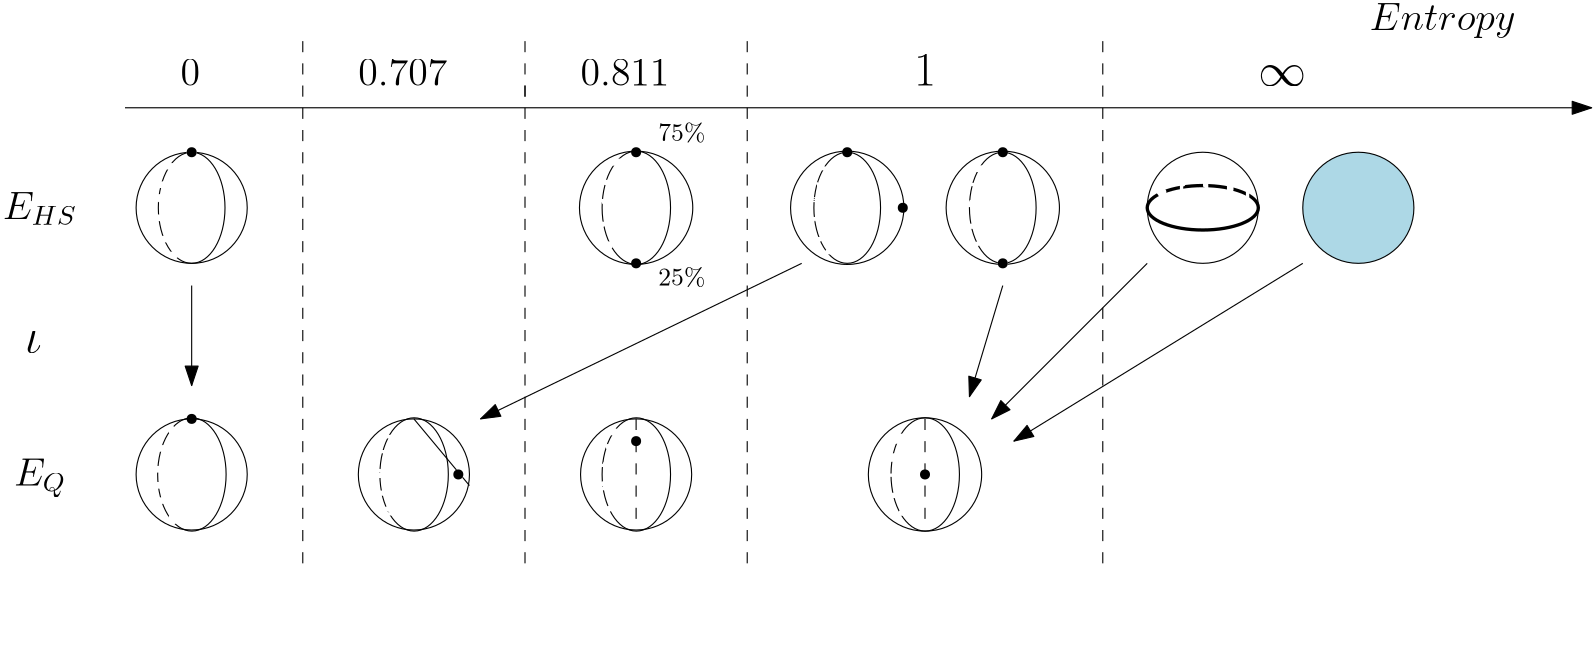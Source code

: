 <?xml version="1.0"?>
<!DOCTYPE ipe SYSTEM "ipe.dtd">
<ipe version="70206" creator="Ipe 7.2.7">
<info created="D:20211220111421" modified="D:20211220115707"/>
<ipestyle name="basic">
<symbol name="arrow/arc(spx)">
<path stroke="sym-stroke" fill="sym-stroke" pen="sym-pen">
0 0 m
-1 0.333 l
-1 -0.333 l
h
</path>
</symbol>
<symbol name="arrow/farc(spx)">
<path stroke="sym-stroke" fill="white" pen="sym-pen">
0 0 m
-1 0.333 l
-1 -0.333 l
h
</path>
</symbol>
<symbol name="arrow/ptarc(spx)">
<path stroke="sym-stroke" fill="sym-stroke" pen="sym-pen">
0 0 m
-1 0.333 l
-0.8 0 l
-1 -0.333 l
h
</path>
</symbol>
<symbol name="arrow/fptarc(spx)">
<path stroke="sym-stroke" fill="white" pen="sym-pen">
0 0 m
-1 0.333 l
-0.8 0 l
-1 -0.333 l
h
</path>
</symbol>
<symbol name="mark/circle(sx)" transformations="translations">
<path fill="sym-stroke">
0.6 0 0 0.6 0 0 e
0.4 0 0 0.4 0 0 e
</path>
</symbol>
<symbol name="mark/disk(sx)" transformations="translations">
<path fill="sym-stroke">
0.6 0 0 0.6 0 0 e
</path>
</symbol>
<symbol name="mark/fdisk(sfx)" transformations="translations">
<group>
<path fill="sym-fill">
0.5 0 0 0.5 0 0 e
</path>
<path fill="sym-stroke" fillrule="eofill">
0.6 0 0 0.6 0 0 e
0.4 0 0 0.4 0 0 e
</path>
</group>
</symbol>
<symbol name="mark/box(sx)" transformations="translations">
<path fill="sym-stroke" fillrule="eofill">
-0.6 -0.6 m
0.6 -0.6 l
0.6 0.6 l
-0.6 0.6 l
h
-0.4 -0.4 m
0.4 -0.4 l
0.4 0.4 l
-0.4 0.4 l
h
</path>
</symbol>
<symbol name="mark/square(sx)" transformations="translations">
<path fill="sym-stroke">
-0.6 -0.6 m
0.6 -0.6 l
0.6 0.6 l
-0.6 0.6 l
h
</path>
</symbol>
<symbol name="mark/fsquare(sfx)" transformations="translations">
<group>
<path fill="sym-fill">
-0.5 -0.5 m
0.5 -0.5 l
0.5 0.5 l
-0.5 0.5 l
h
</path>
<path fill="sym-stroke" fillrule="eofill">
-0.6 -0.6 m
0.6 -0.6 l
0.6 0.6 l
-0.6 0.6 l
h
-0.4 -0.4 m
0.4 -0.4 l
0.4 0.4 l
-0.4 0.4 l
h
</path>
</group>
</symbol>
<symbol name="mark/cross(sx)" transformations="translations">
<group>
<path fill="sym-stroke">
-0.43 -0.57 m
0.57 0.43 l
0.43 0.57 l
-0.57 -0.43 l
h
</path>
<path fill="sym-stroke">
-0.43 0.57 m
0.57 -0.43 l
0.43 -0.57 l
-0.57 0.43 l
h
</path>
</group>
</symbol>
<symbol name="arrow/fnormal(spx)">
<path stroke="sym-stroke" fill="white" pen="sym-pen">
0 0 m
-1 0.333 l
-1 -0.333 l
h
</path>
</symbol>
<symbol name="arrow/pointed(spx)">
<path stroke="sym-stroke" fill="sym-stroke" pen="sym-pen">
0 0 m
-1 0.333 l
-0.8 0 l
-1 -0.333 l
h
</path>
</symbol>
<symbol name="arrow/fpointed(spx)">
<path stroke="sym-stroke" fill="white" pen="sym-pen">
0 0 m
-1 0.333 l
-0.8 0 l
-1 -0.333 l
h
</path>
</symbol>
<symbol name="arrow/linear(spx)">
<path stroke="sym-stroke" pen="sym-pen">
-1 0.333 m
0 0 l
-1 -0.333 l
</path>
</symbol>
<symbol name="arrow/fdouble(spx)">
<path stroke="sym-stroke" fill="white" pen="sym-pen">
0 0 m
-1 0.333 l
-1 -0.333 l
h
-1 0 m
-2 0.333 l
-2 -0.333 l
h
</path>
</symbol>
<symbol name="arrow/double(spx)">
<path stroke="sym-stroke" fill="sym-stroke" pen="sym-pen">
0 0 m
-1 0.333 l
-1 -0.333 l
h
-1 0 m
-2 0.333 l
-2 -0.333 l
h
</path>
</symbol>
<pen name="heavier" value="0.8"/>
<pen name="fat" value="1.2"/>
<pen name="ultrafat" value="2"/>
<symbolsize name="large" value="5"/>
<symbolsize name="small" value="2"/>
<symbolsize name="tiny" value="1.1"/>
<arrowsize name="large" value="10"/>
<arrowsize name="small" value="5"/>
<arrowsize name="tiny" value="3"/>
<color name="red" value="1 0 0"/>
<color name="green" value="0 1 0"/>
<color name="blue" value="0 0 1"/>
<color name="yellow" value="1 1 0"/>
<color name="orange" value="1 0.647 0"/>
<color name="gold" value="1 0.843 0"/>
<color name="purple" value="0.627 0.125 0.941"/>
<color name="gray" value="0.745"/>
<color name="brown" value="0.647 0.165 0.165"/>
<color name="navy" value="0 0 0.502"/>
<color name="pink" value="1 0.753 0.796"/>
<color name="seagreen" value="0.18 0.545 0.341"/>
<color name="turquoise" value="0.251 0.878 0.816"/>
<color name="violet" value="0.933 0.51 0.933"/>
<color name="darkblue" value="0 0 0.545"/>
<color name="darkcyan" value="0 0.545 0.545"/>
<color name="darkgray" value="0.663"/>
<color name="darkgreen" value="0 0.392 0"/>
<color name="darkmagenta" value="0.545 0 0.545"/>
<color name="darkorange" value="1 0.549 0"/>
<color name="darkred" value="0.545 0 0"/>
<color name="lightblue" value="0.678 0.847 0.902"/>
<color name="lightcyan" value="0.878 1 1"/>
<color name="lightgray" value="0.827"/>
<color name="lightgreen" value="0.565 0.933 0.565"/>
<color name="lightyellow" value="1 1 0.878"/>
<dashstyle name="dashed" value="[4] 0"/>
<dashstyle name="dotted" value="[1 3] 0"/>
<dashstyle name="dash dotted" value="[4 2 1 2] 0"/>
<dashstyle name="dash dot dotted" value="[4 2 1 2 1 2] 0"/>
<textsize name="large" value="\large"/>
<textsize name="Large" value="\Large"/>
<textsize name="LARGE" value="\LARGE"/>
<textsize name="huge" value="\huge"/>
<textsize name="Huge" value="\Huge"/>
<textsize name="small" value="\small"/>
<textsize name="footnote" value="\footnotesize"/>
<textsize name="tiny" value="\tiny"/>
<textstyle name="center" begin="\begin{center}" end="\end{center}"/>
<textstyle name="itemize" begin="\begin{itemize}" end="\end{itemize}"/>
<textstyle name="item" begin="\begin{itemize}\item{}" end="\end{itemize}"/>
<gridsize name="4 pts" value="4"/>
<gridsize name="8 pts (~3 mm)" value="8"/>
<gridsize name="16 pts (~6 mm)" value="16"/>
<gridsize name="32 pts (~12 mm)" value="32"/>
<gridsize name="10 pts (~3.5 mm)" value="10"/>
<gridsize name="20 pts (~7 mm)" value="20"/>
<gridsize name="14 pts (~5 mm)" value="14"/>
<gridsize name="28 pts (~10 mm)" value="28"/>
<gridsize name="56 pts (~20 mm)" value="56"/>
<anglesize name="90 deg" value="90"/>
<anglesize name="60 deg" value="60"/>
<anglesize name="45 deg" value="45"/>
<anglesize name="30 deg" value="30"/>
<anglesize name="22.5 deg" value="22.5"/>
<opacity name="10%" value="0.1"/>
<opacity name="30%" value="0.3"/>
<opacity name="50%" value="0.5"/>
<opacity name="75%" value="0.75"/>
<tiling name="falling" angle="-60" step="4" width="1"/>
<tiling name="rising" angle="30" step="4" width="1"/>
</ipestyle>
<page>
<layer name="alpha"/>
<view layers="alpha" active="alpha"/>
<path layer="alpha" matrix="1 0 0 1 8 -44" stroke="black">
20 0 0 20 64 800 e
</path>
<path matrix="1 0 0 1 16 -24" stroke="black" arrow="normal/normal">
32 816 m
560 816 l
</path>
<path matrix="1 0 0 1 8 -12" stroke="black">
20 0 0 20 64 672 e
</path>
<text matrix="1 0 0 1 -4 -32" transformations="translations" pos="16 736" stroke="black" type="label" width="5.958" height="7.412" depth="0" valign="baseline" size="LARGE" style="math">\iota</text>
<text matrix="1 0 0 1 -8 -32" transformations="translations" pos="16 688" stroke="black" type="label" width="18.773" height="9.802" depth="4.09" valign="baseline" size="Large" style="math">E_Q</text>
<text matrix="1 0 0 1 -12 -32" transformations="translations" pos="16 784" stroke="black" type="label" width="26.671" height="9.805" depth="2.15" valign="baseline" size="Large" style="math">E_{HS}</text>
<path matrix="1 0 0 1 16 -32" stroke="black" dash="dashed">
96 832 m
96 656 l
</path>
<path matrix="1 0 0 1 8 0" stroke="black" arrow="normal/normal">
64 728 m
64 692 l
</path>
<text matrix="1 0 0 1 8 8" transformations="translations" pos="60 792" stroke="black" type="label" width="7.024" height="9.245" depth="0" valign="baseline" size="Large">0</text>
<text matrix="1 0 0 1 16 20" transformations="translations" pos="480 800" stroke="black" type="label" width="52.585" height="9.803" depth="2.79" valign="baseline" size="Large" style="math">Entropy</text>
<path matrix="1 0 0 1 24 -92" stroke="black">
20 0 0 20 128 752 e
</path>
<path matrix="1 0 0 1 32 0" stroke="black" dash="dashed">
160 800 m
160 624 l
</path>
<text matrix="1 0 0 1 16 8" transformations="translations" pos="116 792" stroke="black" type="label" width="31.996" height="9.245" depth="0" valign="baseline" size="Large">0.707</text>
<path matrix="1 0 0 1 24 -12" stroke="black">
20 0 0 20 208 672 e
</path>
<path matrix="1 0 0 1 40 4" stroke="black">
20.3961 0 0 20.3961 192 752 e
</path>
<path matrix="1 0 0 1 48 0" stroke="black" dash="dashed">
224 800 m
224 624 l
</path>
<text matrix="1 0 0 1 36 12" transformations="translations" pos="176 788" stroke="black" type="label" width="31.996" height="9.245" depth="0" valign="baseline" size="Large">0.811</text>
<path matrix="1 0 0 1 -44 4" stroke="black">
20.3961 0 0 20.3961 352 752 e
</path>
<path matrix="1 0 0 1 -68 0" stroke="black">
20.3961 0 0 20.3961 432 756 e
</path>
<path matrix="1 0 0 1 -32 0" stroke="black" dash="dashed">
432 800 m
432 624 l
</path>
<path matrix="1 0 0 1 -8 4" stroke="black">
20.3961 0 0 20.3961 344 656 e
</path>
<path matrix="1 0 0 1 -12 4" stroke="black">
20 0 0 20 448 752 e
</path>
<path matrix="1 0 0 1 -20 0" stroke="black" fill="lightblue">
20 0 0 20 512 756 e
</path>
<text matrix="1 0 0 1 -4 12" transformations="translations" pos="336 788" stroke="black" type="label" width="7.895" height="11.097" depth="0" valign="baseline" size="LARGE">1</text>
<text matrix="1 0 0 1 0 8" transformations="translations" pos="456 792" stroke="black" type="label" width="17.215" height="7.412" depth="0" valign="baseline" size="LARGE" style="math">\infty</text>
<path stroke="black" arrow="normal/normal">
364 728 m
352 688 l
</path>
<path matrix="0.903226 0 0 1.16667 17.0323 -113.333" stroke="black" arrow="normal/normal">
304 728 m
176 680 l
</path>
<path stroke="black" arrow="normal/normal">
416 736 m
360 680 l
</path>
<path stroke="black" arrow="normal/normal">
472 736 m
368 672 l
</path>
<path matrix="0 0.4 -1 0 1060 576.8" stroke="black" pen="fat">
20 0 0 20 448 624 e
</path>
<path stroke="white" pen="2.4" cap="1" join="1">
420.298 763.587 m
420.298 762.459 l
420.992 762.459 l
420.992 761.765 l
421.686 761.765 l
421.686 761.071 l
421.02 761.071 l
421.02 761.736 l
420.558 761.736 l
420.558 762.43 l
</path>
<path stroke="white" pen="fat" cap="1" join="1">
428.362 766.047 m
428.362 762.719 l
428.362 766.767 l
429.056 766.767 l
429.056 767.461 l
429.056 764.308 l
</path>
<path stroke="white" pen="fat" cap="1" join="1">
437.381 765.03 m
437.381 766.361 l
437.381 761.128 l
437.381 767.978 l
437.381 766.39 l
436.687 766.39 l
436.687 763.902 l
436.687 764.568 l
</path>
<path stroke="white" pen="fat" cap="1" join="1">
445.997 763.902 m
445.997 762.542 l
445.303 761.848 l
445.303 760.462 l
445.303 765.121 l
445.303 762.459 l
445.997 762.459 l
445.997 763.125 l
446.46 763.125 l
446.46 765.15 l
446.46 762.488 l
</path>
<path stroke="white" pen="fat" cap="1" join="1">
452.127 760.813 m
452.127 762.144 l
452.127 760.148 l
452.127 762.81 l
452.127 759.482 l
</path>
<path matrix="0.603922 0 0 1 84.8469 68" stroke="black">
20.3961 0 0 20.3961 416 592 e
</path>
<path stroke="black" dash="dashed">
336 680 m
336 640 l
</path>
<path stroke="white" pen="fat" cap="1" join="1">
325.136 671.629 m
328.464 671.629 l
328.464 674.088 l
325.773 674.088 l
325.773 672.757 l
326.901 672.757 l
326.901 674.088 l
</path>
<path stroke="white" pen="2.4" cap="1" join="1">
323.951 666.432 m
325.282 666.432 l
325.282 665.766 l
323.693 665.766 l
324.359 665.766 l
</path>
<path stroke="white" pen="fat" cap="1" join="1">
321.465 659.727 m
326.124 659.727 l
323.462 659.727 l
</path>
<path stroke="white" pen="fat" cap="1" join="1">
325.087 652.791 m
323.756 652.791 l
323.756 652.096 l
323.09 652.096 l
325.087 652.096 l
325.752 652.762 l
325.752 653.89 l
325.752 653.225 l
325.29 653.225 l
325.29 652.559 l
</path>
<path stroke="white" pen="fat" cap="1" join="1">
327.026 646.4 m
329.08 646.4 l
329.746 647.066 l
329.746 646.4 l
329.08 646.4 l
329.08 645.706 l
327.286 645.706 l
328.617 645.706 l
327.286 645.706 l
327.952 645.706 l
327.952 646.169 l
328.617 646.169 l
327.286 646.169 l
</path>
<use name="mark/disk(sx)" pos="336 660" size="normal" stroke="black"/>
<path matrix="0.6 0 0 1 104.8 148" stroke="black">
20 0 0 20 432 608 e
</path>
<use name="mark/disk(sx)" pos="364 776" size="normal" stroke="black"/>
<use name="mark/disk(sx)" pos="364 736" size="normal" stroke="white"/>
<path stroke="white" pen="2.4" cap="1" join="1">
354.031 770.09 m
357.358 770.09 l
354.639 770.09 l
</path>
<path stroke="white" pen="fat" cap="1" join="1">
351.894 764.365 m
355.915 764.365 l
350.968 764.365 l
353.456 764.365 l
</path>
<path stroke="white" pen="fat" cap="1" join="1">
350.711 756.846 m
353.225 756.846 l
353.919 757.54 l
357.156 757.54 l
349.785 757.54 l
352.476 757.54 l
352.476 758.234 l
353.602 758.234 l
353.602 758.9 l
</path>
<path stroke="white" pen="fat" cap="1" join="1">
351.29 749.45 m
355.164 749.45 l
355.858 750.141 l
356.321 750.141 l
353.602 750.141 l
353.602 749.681 l
350.653 749.681 l
350.653 749.015 l
349.959 749.015 l
354.759 749.015 l
</path>
<path stroke="white" pen="fat" cap="1" join="1">
353.862 742.828 m
354.99 742.828 l
355.453 743.291 l
357.967 743.291 l
357.967 743.985 l
359.326 743.985 l
359.326 744.65 l
359.992 744.65 l
358.198 744.65 l
358.198 743.956 l
356.581 743.956 l
356.581 743.262 l
354.73 743.262 l
</path>
<use name="mark/disk(sx)" pos="364 736" size="normal" stroke="black"/>
<path matrix="0.6 0 0 1 87.2 164" stroke="black">
20 0 0 20 368 592 e
</path>
<use name="mark/disk(sx)" pos="308 776" size="normal" stroke="black"/>
<use name="mark/disk(sx)" pos="328 756" size="normal" stroke="black"/>
<path stroke="white" pen="0.8" cap="1" join="1">
298.225 770.532 m
300.019 770.532 l
300.685 769.866 l
300.685 769.2 l
300.019 769.2 l
300.019 769.866 l
299.094 769.866 l
299.094 770.532 l
</path>
<path stroke="white" cap="1" join="1">
296.145 765.241 m
296.811 765.241 l
296.811 764.575 l
298.142 764.575 l
298.142 763.91 l
299.299 763.91 l
299.299 763.244 l
297.302 763.244 l
297.302 765.038 l
297.302 764.373 l
</path>
<path stroke="white" cap="1" join="1">
293.946 758.908 m
299.068 758.908 l
299.068 758.242 l
295.046 758.242 l
298.836 758.242 l
296.84 758.242 l
296.84 758.936 l
295.48 758.936 l
295.48 759.602 l
298.808 759.602 l
298.808 758.936 l
296.145 758.936 l
</path>
<path stroke="white" cap="1" join="1">
295.592 751.363 m
298.745 751.363 l
299.439 752.055 l
300.797 752.055 l
300.131 752.055 l
300.131 751.363 l
293.975 751.363 l
297.848 751.363 l
296.054 751.363 l
</path>
<path stroke="white" pen="fat" cap="1" join="1">
294.978 752.104 m
298.101 752.104 l
294.69 752.104 l
298.017 752.104 l
</path>
<path stroke="white" pen="fat" cap="1" join="1">
298.192 744.882 m
297.526 744.882 l
301.317 744.882 l
297.269 744.882 l
302.676 744.882 l
298.137 744.882 l
298.137 744.419 l
297.471 744.419 l
297.471 743.753 l
</path>
<path stroke="white" pen="fat" cap="1" join="1">
300.763 739.822 m
303.425 739.822 l
299.32 739.822 l
300.651 739.822 l
300.651 740.285 l
301.345 740.285 l
</path>
<path matrix="0.603922 0 0 1 65.1137 68" stroke="black">
20.3961 0 0 20.3961 144 592 e
</path>
<path stroke="black">
152 680 m
172 656 l
172 656 l
</path>
<path stroke="white" cap="1" join="1">
141.464 673.212 m
145.254 673.212 l
142.509 673.212 l
141.815 673.906 l
141.12 673.906 l
145.023 673.906 l
</path>
<path stroke="white" pen="fat" cap="1" join="1">
141.5 673.654 m
146.853 673.654 l
141.591 673.654 l
</path>
<path stroke="white" pen="fat" cap="1" join="1">
139.54 668.195 m
142.868 668.195 l
136.854 668.195 l
145.613 668.195 l
</path>
<path stroke="white" pen="fat" cap="1" join="1">
138.3 659.319 m
142.173 659.319 l
137.086 659.319 l
141.248 659.319 l
142.636 660.013 l
143.328 660.013 l
138.705 660.013 l
141.913 660.013 l
141.913 660.707 l
141.219 660.707 l
139.834 661.399 l
137.751 661.399 l
139.574 661.399 l
</path>
<path stroke="white" pen="fat" cap="1" join="1">
138.937 653.623 m
141.219 653.623 l
140.554 653.623 l
139.862 652.928 l
137.317 652.928 l
142.116 652.928 l
142.116 653.594 l
143.245 653.594 l
</path>
<path stroke="white" pen="fat" cap="1" join="1">
143.504 645.818 m
140.756 645.818 l
146.25 645.818 l
145.584 646.483 l
142.81 647.178 l
142.116 647.872 l
145.816 647.872 l
145.816 648.537 l
</path>
<use name="mark/disk(sx)" pos="168 660" size="normal" stroke="white"/>
<path matrix="0.603922 0 0 1 67.8117 180" stroke="black">
20.3961 0 0 20.3961 272 576 e
</path>
<use name="mark/disk(sx)" pos="168 660" size="normal" stroke="black"/>
<path matrix="0.603922 0 0 1 38.8234 84" stroke="black">
20.3961 0 0 20.3961 320 576 e
</path>
<path matrix="0.6 0 0 1 -148.8 164" stroke="black">
20 0 0 20 368 592 e
</path>
<path matrix="0.603922 0 0 1 -188.816 52" stroke="black">
20.3961 0 0 20.3961 432 608 e
</path>
<path stroke="black" dash="dashed">
232 680 m
232 640 l
</path>
<use name="mark/disk(sx)" pos="232 672" size="normal" stroke="black"/>
<use name="mark/disk(sx)" pos="232 776" size="normal" stroke="black"/>
<use name="mark/disk(sx)" pos="232 736" size="normal" stroke="black"/>
<text matrix="1 0 0 1 0 -4" transformations="translations" pos="240 732" stroke="black" type="label" width="16.895" height="6.733" depth="0.49" valign="baseline" size="small" style="math">25\%</text>
<text matrix="1 0 0 1 -16 4" transformations="translations" pos="256 776" stroke="black" type="label" width="16.895" height="6.733" depth="0.49" valign="baseline" size="small">75\%</text>
<path stroke="black" dash="dashed">
112 816 m
112 800 l
</path>
<path stroke="black" dash="dashed">
192 816 m
192 792 l
</path>
<path stroke="black" dash="dashed">
272 816 m
272 800 l
</path>
<path stroke="black" dash="dashed">
400 816 m
400 800 l
</path>
<path stroke="white" pen="0.8" cap="1" join="1">
221.874 771.579 m
225.664 771.579 l
223.87 771.579 l
</path>
<path stroke="white" pen="2.4" cap="1" join="1">
225.03 772.505 m
223.005 772.505 l
226.13 772.505 l
</path>
<path stroke="white" pen="fat" cap="1" join="1">
221.016 765.477 m
223.096 765.477 l
220.147 765.477 l
220.813 765.477 l
220.813 764.783 l
221.478 764.783 l
</path>
<path stroke="white" pen="fat" cap="1" join="1">
218.788 758.598 m
222.81 758.598 l
218.907 758.598 l
220.904 758.598 l
220.904 757.933 l
221.569 757.933 l
220.238 757.933 l
220.904 757.267 l
</path>
<path stroke="white" pen="fat" cap="1" join="1">
219.544 749.748 m
220.21 749.748 l
220.875 750.414 l
222.206 750.414 l
218.593 750.414 l
220.413 750.414 l
</path>
<path stroke="white" pen="fat" cap="1" join="1">
223.712 743.304 m
225.766 743.304 l
221.603 743.304 l
222.269 743.304 l
222.269 741.972 l
222.963 741.972 l
222.963 743.304 l
</path>
<path stroke="white" pen="fat" cap="1" join="1">
223.831 675.378 m
225.162 675.378 l
224.497 675.378 l
223.111 674.684 l
221.26 674.684 l
223.922 674.684 l
223.922 676.015 l
224.588 676.015 l
</path>
<path stroke="white" pen="fat" cap="1" join="1">
219.817 670.347 m
222.479 670.347 l
219.04 670.347 l
221.702 670.347 l
221.702 669.682 l
</path>
<path stroke="white" pen="fat" cap="1" join="1">
219.185 663.265 m
220.314 663.265 l
216.874 663.265 l
220.665 663.265 l
220.665 663.931 l
</path>
<path stroke="white" pen="fat" cap="1" join="1">
219.334 654.886 m
220.665 654.886 l
220.665 655.58 l
222.513 655.58 l
222.513 656.246 l
221.848 656.246 l
221.156 656.937 l
219.999 656.937 l
219.999 656.272 l
222.487 656.272 l
</path>
<path stroke="white" pen="fat" cap="1" join="1">
222.024 648.119 m
225.149 648.119 l
222.661 648.119 l
222.661 647.453 l
221.967 646.759 l
221.504 646.759 l
221.504 646.093 l
221.042 646.093 l
221.042 647.425 l
222.373 647.425 l
222.373 648.09 l
223.53 648.09 l
</path>
<path stroke="white" pen="2.4" cap="1" join="1">
76.2938 592.207 m
76.2938 592.207 l
</path>
<use name="mark/disk(sx)" pos="72 776" size="normal" stroke="white"/>
<use name="mark/disk(sx)" pos="72 680" size="normal" stroke="black"/>
<use name="mark/disk(sx)" pos="72 776" size="normal" stroke="black"/>
<path stroke="white" pen="2.4" cap="1" join="1">
63.6976 770.901 m
67.2854 770.901 l
67.2854 770.207 l
66.6198 770.207 l
</path>
<path stroke="white" pen="2.4" cap="1" join="1">
60.3776 764.308 m
63.0399 764.308 l
</path>
<path stroke="white" pen="2.4" cap="1" join="1">
58.2666 759.714 m
60.726 759.714 l
60.726 759.048 l
</path>
<path stroke="white" pen="2.4" cap="1" join="1">
59.3949 752.398 m
61.8543 752.398 l
</path>
<path stroke="white" pen="2.4" cap="1" join="1">
61.8543 744.733 m
63.851 744.733 l
</path>
<path stroke="white" pen="2.4" cap="1" join="1">
64.7765 739.037 m
66.1077 739.037 l
</path>
<path stroke="white" pen="2.4" cap="1" join="1">
64.7479 676.402 m
64.7479 675.737 l
67.0046 675.737 l
</path>
<path stroke="white" pen="2.4" cap="1" join="1">
60.8456 669.375 m
62.8423 669.375 l
</path>
<path stroke="white" pen="2.4" cap="1" join="1">
59.1713 661.859 m
63.2764 661.859 l
</path>
<path stroke="white" pen="2.4" cap="1" join="1">
59.1427 656.077 m
62.9333 656.077 l
</path>
<path stroke="white" pen="2.4" cap="1" join="1">
61.1108 650.612 m
63.773 650.612 l
</path>
<path stroke="white" pen="2.4" cap="1" join="1">
64.9299 644.687 m
65.5955 644.687 l
65.5955 643.327 l
64.2644 643.327 l
</path>
</page>
</ipe>
